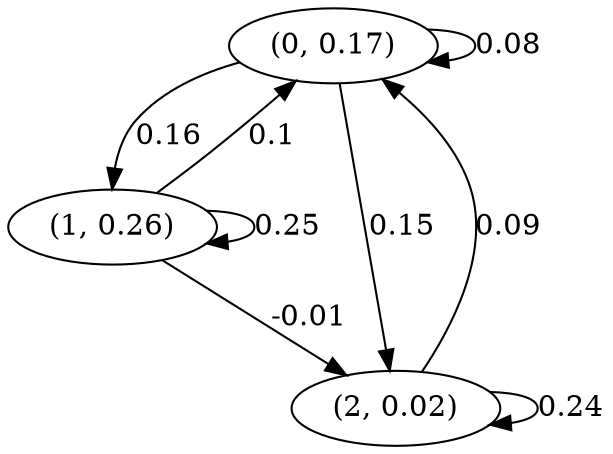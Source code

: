 digraph {
    0 [ label = "(0, 0.17)" ]
    1 [ label = "(1, 0.26)" ]
    2 [ label = "(2, 0.02)" ]
    0 -> 0 [ label = "0.08" ]
    1 -> 1 [ label = "0.25" ]
    2 -> 2 [ label = "0.24" ]
    1 -> 0 [ label = "0.1" ]
    2 -> 0 [ label = "0.09" ]
    0 -> 1 [ label = "0.16" ]
    0 -> 2 [ label = "0.15" ]
    1 -> 2 [ label = "-0.01" ]
}

